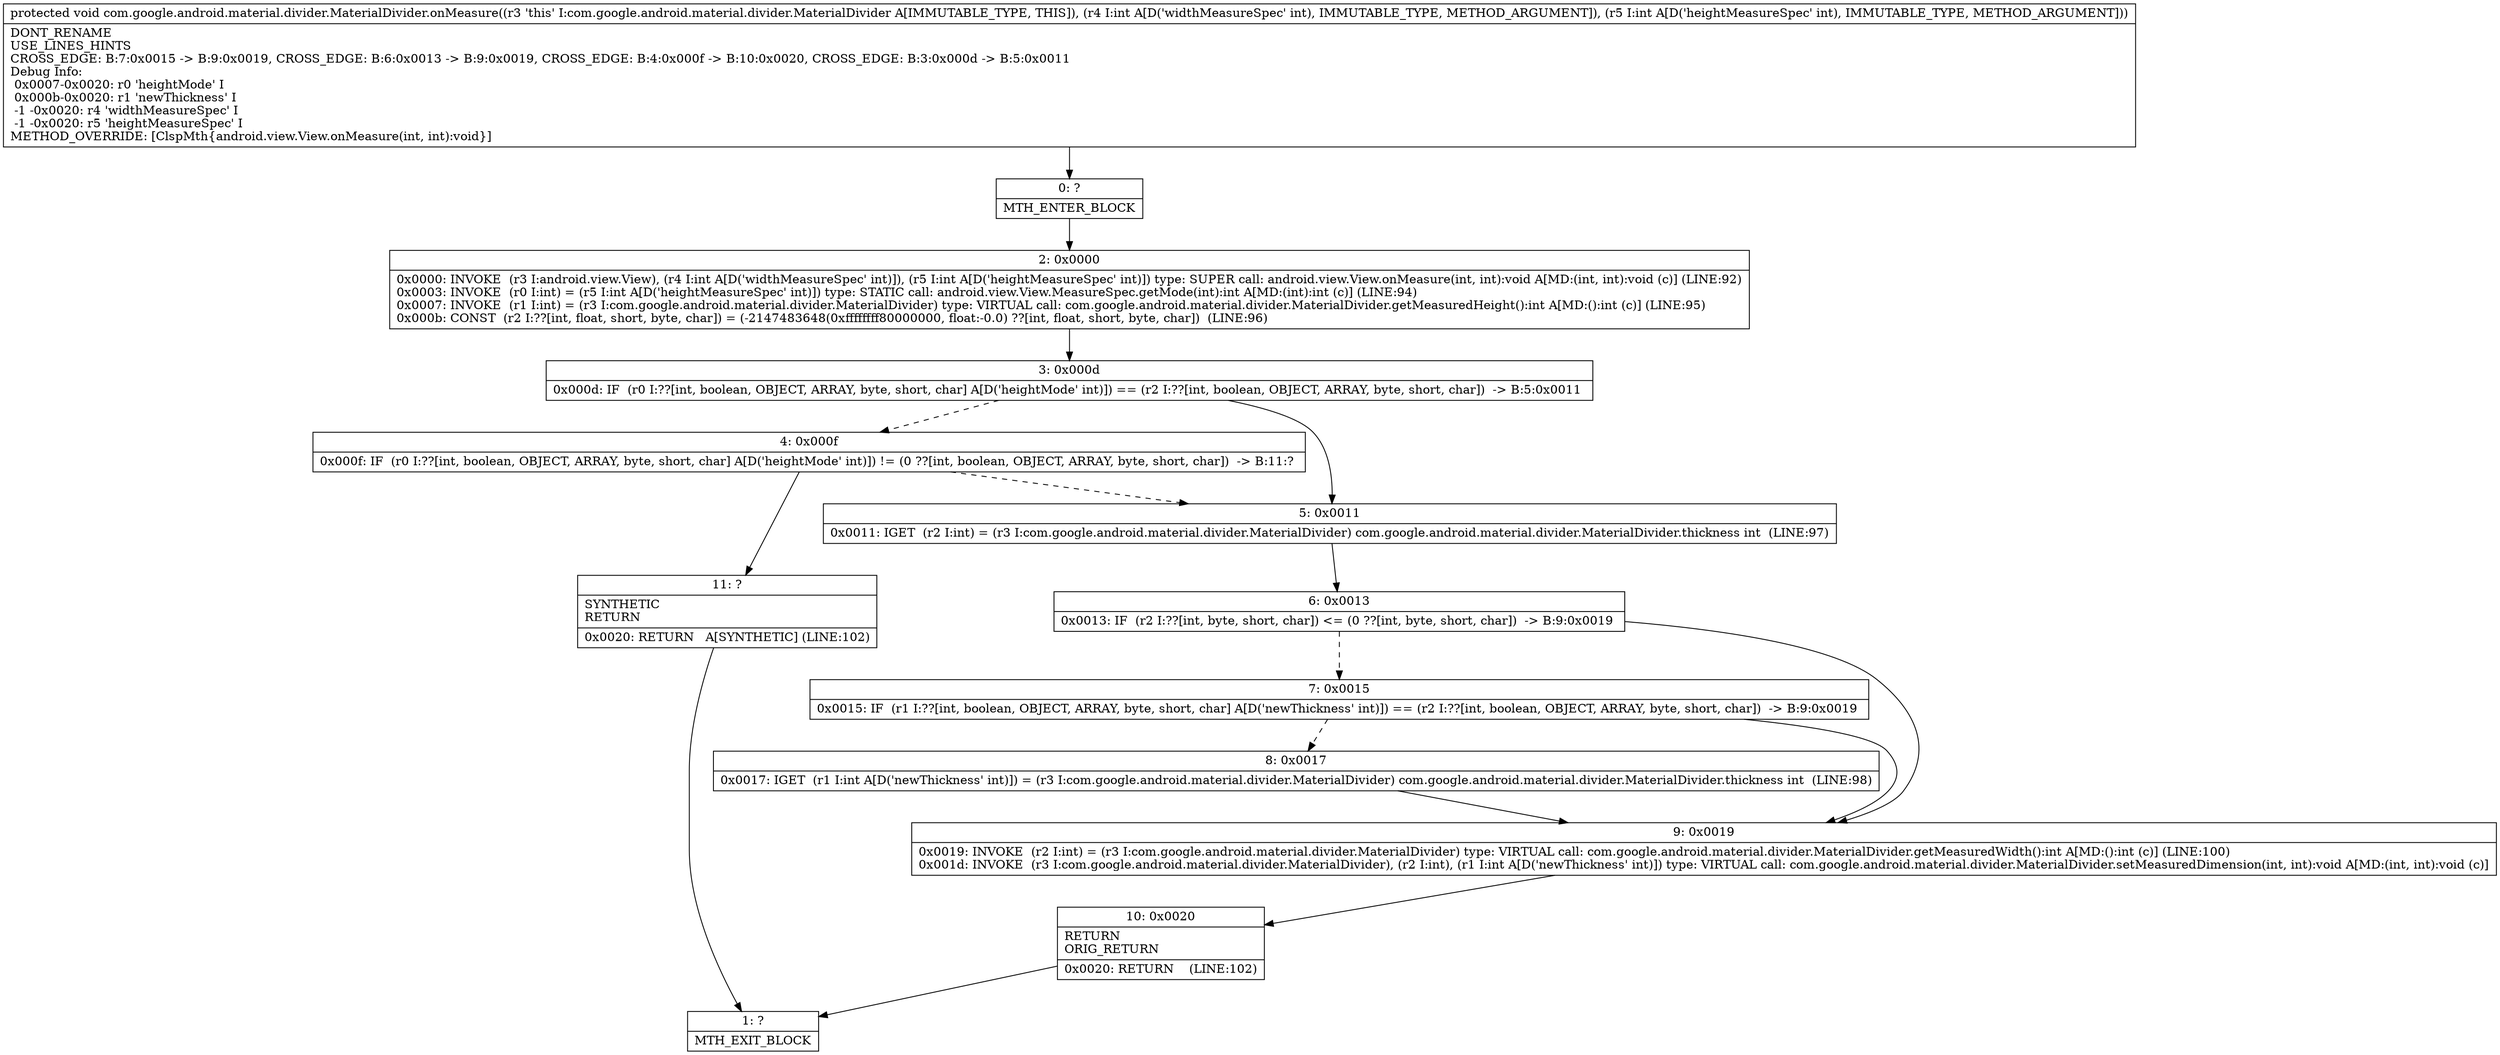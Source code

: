 digraph "CFG forcom.google.android.material.divider.MaterialDivider.onMeasure(II)V" {
Node_0 [shape=record,label="{0\:\ ?|MTH_ENTER_BLOCK\l}"];
Node_2 [shape=record,label="{2\:\ 0x0000|0x0000: INVOKE  (r3 I:android.view.View), (r4 I:int A[D('widthMeasureSpec' int)]), (r5 I:int A[D('heightMeasureSpec' int)]) type: SUPER call: android.view.View.onMeasure(int, int):void A[MD:(int, int):void (c)] (LINE:92)\l0x0003: INVOKE  (r0 I:int) = (r5 I:int A[D('heightMeasureSpec' int)]) type: STATIC call: android.view.View.MeasureSpec.getMode(int):int A[MD:(int):int (c)] (LINE:94)\l0x0007: INVOKE  (r1 I:int) = (r3 I:com.google.android.material.divider.MaterialDivider) type: VIRTUAL call: com.google.android.material.divider.MaterialDivider.getMeasuredHeight():int A[MD:():int (c)] (LINE:95)\l0x000b: CONST  (r2 I:??[int, float, short, byte, char]) = (\-2147483648(0xffffffff80000000, float:\-0.0) ??[int, float, short, byte, char])  (LINE:96)\l}"];
Node_3 [shape=record,label="{3\:\ 0x000d|0x000d: IF  (r0 I:??[int, boolean, OBJECT, ARRAY, byte, short, char] A[D('heightMode' int)]) == (r2 I:??[int, boolean, OBJECT, ARRAY, byte, short, char])  \-\> B:5:0x0011 \l}"];
Node_4 [shape=record,label="{4\:\ 0x000f|0x000f: IF  (r0 I:??[int, boolean, OBJECT, ARRAY, byte, short, char] A[D('heightMode' int)]) != (0 ??[int, boolean, OBJECT, ARRAY, byte, short, char])  \-\> B:11:? \l}"];
Node_11 [shape=record,label="{11\:\ ?|SYNTHETIC\lRETURN\l|0x0020: RETURN   A[SYNTHETIC] (LINE:102)\l}"];
Node_1 [shape=record,label="{1\:\ ?|MTH_EXIT_BLOCK\l}"];
Node_5 [shape=record,label="{5\:\ 0x0011|0x0011: IGET  (r2 I:int) = (r3 I:com.google.android.material.divider.MaterialDivider) com.google.android.material.divider.MaterialDivider.thickness int  (LINE:97)\l}"];
Node_6 [shape=record,label="{6\:\ 0x0013|0x0013: IF  (r2 I:??[int, byte, short, char]) \<= (0 ??[int, byte, short, char])  \-\> B:9:0x0019 \l}"];
Node_7 [shape=record,label="{7\:\ 0x0015|0x0015: IF  (r1 I:??[int, boolean, OBJECT, ARRAY, byte, short, char] A[D('newThickness' int)]) == (r2 I:??[int, boolean, OBJECT, ARRAY, byte, short, char])  \-\> B:9:0x0019 \l}"];
Node_8 [shape=record,label="{8\:\ 0x0017|0x0017: IGET  (r1 I:int A[D('newThickness' int)]) = (r3 I:com.google.android.material.divider.MaterialDivider) com.google.android.material.divider.MaterialDivider.thickness int  (LINE:98)\l}"];
Node_9 [shape=record,label="{9\:\ 0x0019|0x0019: INVOKE  (r2 I:int) = (r3 I:com.google.android.material.divider.MaterialDivider) type: VIRTUAL call: com.google.android.material.divider.MaterialDivider.getMeasuredWidth():int A[MD:():int (c)] (LINE:100)\l0x001d: INVOKE  (r3 I:com.google.android.material.divider.MaterialDivider), (r2 I:int), (r1 I:int A[D('newThickness' int)]) type: VIRTUAL call: com.google.android.material.divider.MaterialDivider.setMeasuredDimension(int, int):void A[MD:(int, int):void (c)]\l}"];
Node_10 [shape=record,label="{10\:\ 0x0020|RETURN\lORIG_RETURN\l|0x0020: RETURN    (LINE:102)\l}"];
MethodNode[shape=record,label="{protected void com.google.android.material.divider.MaterialDivider.onMeasure((r3 'this' I:com.google.android.material.divider.MaterialDivider A[IMMUTABLE_TYPE, THIS]), (r4 I:int A[D('widthMeasureSpec' int), IMMUTABLE_TYPE, METHOD_ARGUMENT]), (r5 I:int A[D('heightMeasureSpec' int), IMMUTABLE_TYPE, METHOD_ARGUMENT]))  | DONT_RENAME\lUSE_LINES_HINTS\lCROSS_EDGE: B:7:0x0015 \-\> B:9:0x0019, CROSS_EDGE: B:6:0x0013 \-\> B:9:0x0019, CROSS_EDGE: B:4:0x000f \-\> B:10:0x0020, CROSS_EDGE: B:3:0x000d \-\> B:5:0x0011\lDebug Info:\l  0x0007\-0x0020: r0 'heightMode' I\l  0x000b\-0x0020: r1 'newThickness' I\l  \-1 \-0x0020: r4 'widthMeasureSpec' I\l  \-1 \-0x0020: r5 'heightMeasureSpec' I\lMETHOD_OVERRIDE: [ClspMth\{android.view.View.onMeasure(int, int):void\}]\l}"];
MethodNode -> Node_0;Node_0 -> Node_2;
Node_2 -> Node_3;
Node_3 -> Node_4[style=dashed];
Node_3 -> Node_5;
Node_4 -> Node_5[style=dashed];
Node_4 -> Node_11;
Node_11 -> Node_1;
Node_5 -> Node_6;
Node_6 -> Node_7[style=dashed];
Node_6 -> Node_9;
Node_7 -> Node_8[style=dashed];
Node_7 -> Node_9;
Node_8 -> Node_9;
Node_9 -> Node_10;
Node_10 -> Node_1;
}

